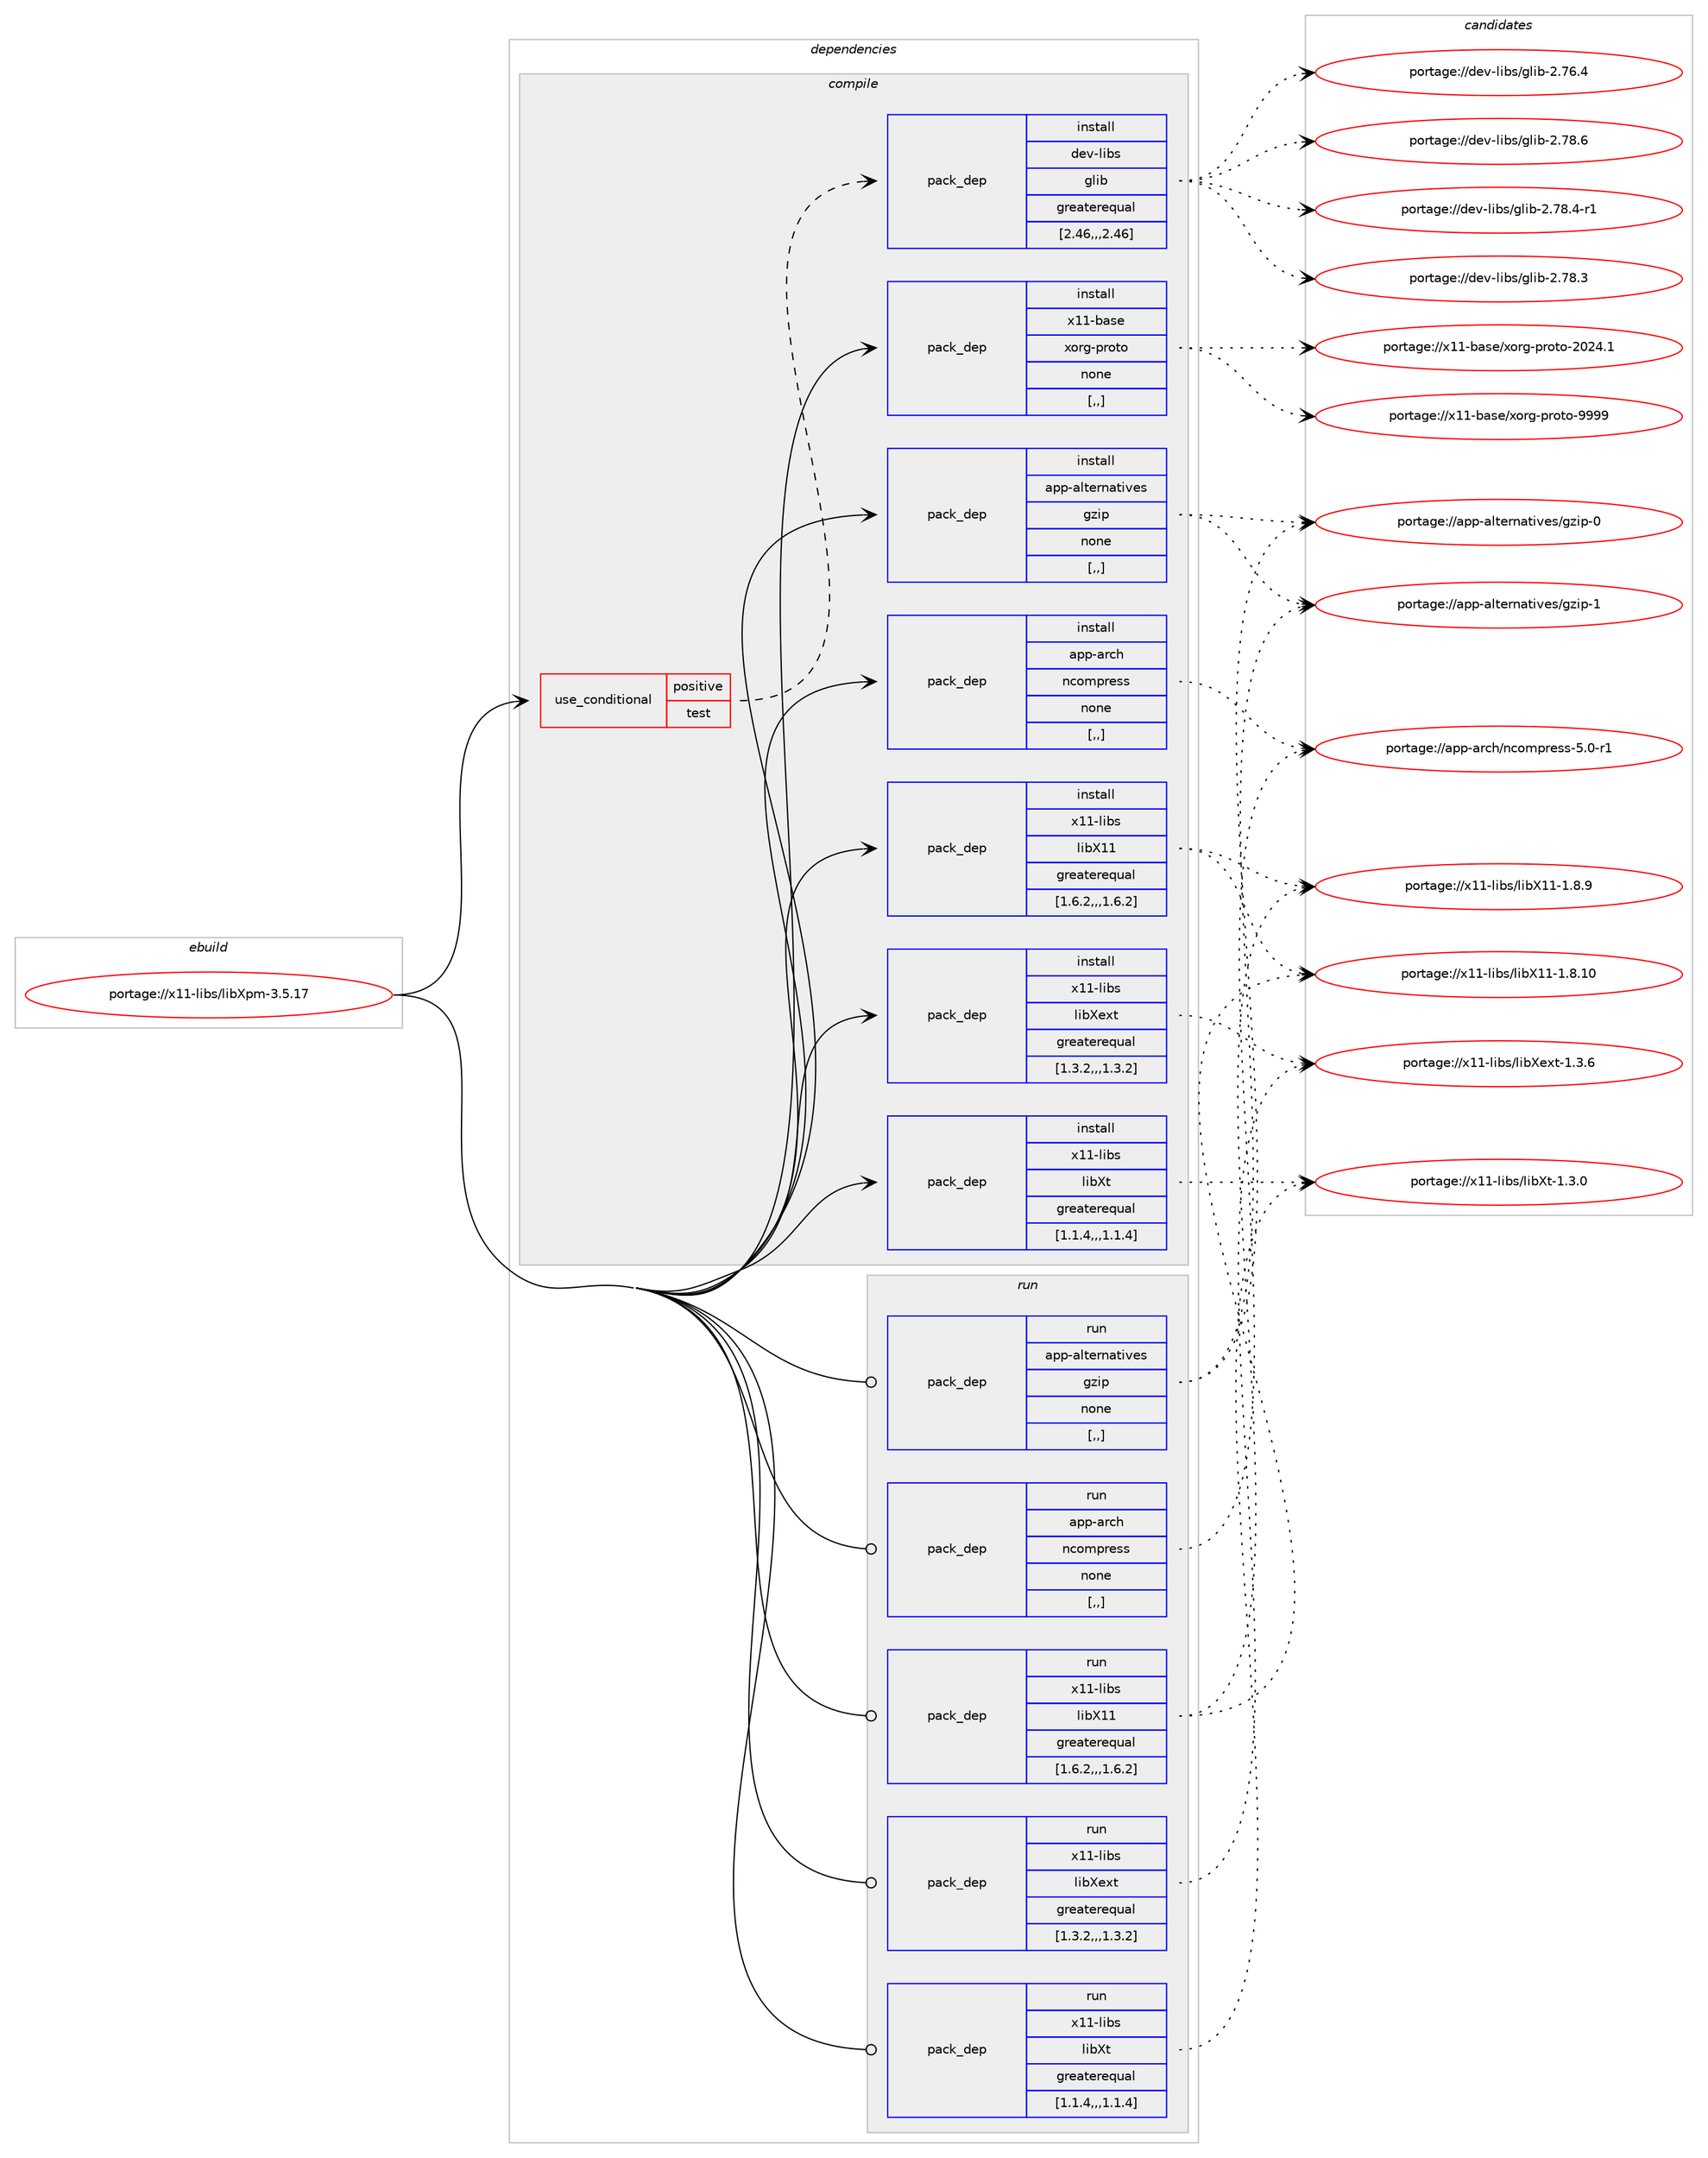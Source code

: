 digraph prolog {

# *************
# Graph options
# *************

newrank=true;
concentrate=true;
compound=true;
graph [rankdir=LR,fontname=Helvetica,fontsize=10,ranksep=1.5];#, ranksep=2.5, nodesep=0.2];
edge  [arrowhead=vee];
node  [fontname=Helvetica,fontsize=10];

# **********
# The ebuild
# **********

subgraph cluster_leftcol {
color=gray;
label=<<i>ebuild</i>>;
id [label="portage://x11-libs/libXpm-3.5.17", color=red, width=4, href="../x11-libs/libXpm-3.5.17.svg"];
}

# ****************
# The dependencies
# ****************

subgraph cluster_midcol {
color=gray;
label=<<i>dependencies</i>>;
subgraph cluster_compile {
fillcolor="#eeeeee";
style=filled;
label=<<i>compile</i>>;
subgraph cond121760 {
dependency458124 [label=<<TABLE BORDER="0" CELLBORDER="1" CELLSPACING="0" CELLPADDING="4"><TR><TD ROWSPAN="3" CELLPADDING="10">use_conditional</TD></TR><TR><TD>positive</TD></TR><TR><TD>test</TD></TR></TABLE>>, shape=none, color=red];
subgraph pack332981 {
dependency458125 [label=<<TABLE BORDER="0" CELLBORDER="1" CELLSPACING="0" CELLPADDING="4" WIDTH="220"><TR><TD ROWSPAN="6" CELLPADDING="30">pack_dep</TD></TR><TR><TD WIDTH="110">install</TD></TR><TR><TD>dev-libs</TD></TR><TR><TD>glib</TD></TR><TR><TD>greaterequal</TD></TR><TR><TD>[2.46,,,2.46]</TD></TR></TABLE>>, shape=none, color=blue];
}
dependency458124:e -> dependency458125:w [weight=20,style="dashed",arrowhead="vee"];
}
id:e -> dependency458124:w [weight=20,style="solid",arrowhead="vee"];
subgraph pack332982 {
dependency458126 [label=<<TABLE BORDER="0" CELLBORDER="1" CELLSPACING="0" CELLPADDING="4" WIDTH="220"><TR><TD ROWSPAN="6" CELLPADDING="30">pack_dep</TD></TR><TR><TD WIDTH="110">install</TD></TR><TR><TD>app-alternatives</TD></TR><TR><TD>gzip</TD></TR><TR><TD>none</TD></TR><TR><TD>[,,]</TD></TR></TABLE>>, shape=none, color=blue];
}
id:e -> dependency458126:w [weight=20,style="solid",arrowhead="vee"];
subgraph pack332983 {
dependency458127 [label=<<TABLE BORDER="0" CELLBORDER="1" CELLSPACING="0" CELLPADDING="4" WIDTH="220"><TR><TD ROWSPAN="6" CELLPADDING="30">pack_dep</TD></TR><TR><TD WIDTH="110">install</TD></TR><TR><TD>app-arch</TD></TR><TR><TD>ncompress</TD></TR><TR><TD>none</TD></TR><TR><TD>[,,]</TD></TR></TABLE>>, shape=none, color=blue];
}
id:e -> dependency458127:w [weight=20,style="solid",arrowhead="vee"];
subgraph pack332984 {
dependency458128 [label=<<TABLE BORDER="0" CELLBORDER="1" CELLSPACING="0" CELLPADDING="4" WIDTH="220"><TR><TD ROWSPAN="6" CELLPADDING="30">pack_dep</TD></TR><TR><TD WIDTH="110">install</TD></TR><TR><TD>x11-base</TD></TR><TR><TD>xorg-proto</TD></TR><TR><TD>none</TD></TR><TR><TD>[,,]</TD></TR></TABLE>>, shape=none, color=blue];
}
id:e -> dependency458128:w [weight=20,style="solid",arrowhead="vee"];
subgraph pack332985 {
dependency458129 [label=<<TABLE BORDER="0" CELLBORDER="1" CELLSPACING="0" CELLPADDING="4" WIDTH="220"><TR><TD ROWSPAN="6" CELLPADDING="30">pack_dep</TD></TR><TR><TD WIDTH="110">install</TD></TR><TR><TD>x11-libs</TD></TR><TR><TD>libX11</TD></TR><TR><TD>greaterequal</TD></TR><TR><TD>[1.6.2,,,1.6.2]</TD></TR></TABLE>>, shape=none, color=blue];
}
id:e -> dependency458129:w [weight=20,style="solid",arrowhead="vee"];
subgraph pack332986 {
dependency458130 [label=<<TABLE BORDER="0" CELLBORDER="1" CELLSPACING="0" CELLPADDING="4" WIDTH="220"><TR><TD ROWSPAN="6" CELLPADDING="30">pack_dep</TD></TR><TR><TD WIDTH="110">install</TD></TR><TR><TD>x11-libs</TD></TR><TR><TD>libXext</TD></TR><TR><TD>greaterequal</TD></TR><TR><TD>[1.3.2,,,1.3.2]</TD></TR></TABLE>>, shape=none, color=blue];
}
id:e -> dependency458130:w [weight=20,style="solid",arrowhead="vee"];
subgraph pack332987 {
dependency458131 [label=<<TABLE BORDER="0" CELLBORDER="1" CELLSPACING="0" CELLPADDING="4" WIDTH="220"><TR><TD ROWSPAN="6" CELLPADDING="30">pack_dep</TD></TR><TR><TD WIDTH="110">install</TD></TR><TR><TD>x11-libs</TD></TR><TR><TD>libXt</TD></TR><TR><TD>greaterequal</TD></TR><TR><TD>[1.1.4,,,1.1.4]</TD></TR></TABLE>>, shape=none, color=blue];
}
id:e -> dependency458131:w [weight=20,style="solid",arrowhead="vee"];
}
subgraph cluster_compileandrun {
fillcolor="#eeeeee";
style=filled;
label=<<i>compile and run</i>>;
}
subgraph cluster_run {
fillcolor="#eeeeee";
style=filled;
label=<<i>run</i>>;
subgraph pack332988 {
dependency458132 [label=<<TABLE BORDER="0" CELLBORDER="1" CELLSPACING="0" CELLPADDING="4" WIDTH="220"><TR><TD ROWSPAN="6" CELLPADDING="30">pack_dep</TD></TR><TR><TD WIDTH="110">run</TD></TR><TR><TD>app-alternatives</TD></TR><TR><TD>gzip</TD></TR><TR><TD>none</TD></TR><TR><TD>[,,]</TD></TR></TABLE>>, shape=none, color=blue];
}
id:e -> dependency458132:w [weight=20,style="solid",arrowhead="odot"];
subgraph pack332989 {
dependency458133 [label=<<TABLE BORDER="0" CELLBORDER="1" CELLSPACING="0" CELLPADDING="4" WIDTH="220"><TR><TD ROWSPAN="6" CELLPADDING="30">pack_dep</TD></TR><TR><TD WIDTH="110">run</TD></TR><TR><TD>app-arch</TD></TR><TR><TD>ncompress</TD></TR><TR><TD>none</TD></TR><TR><TD>[,,]</TD></TR></TABLE>>, shape=none, color=blue];
}
id:e -> dependency458133:w [weight=20,style="solid",arrowhead="odot"];
subgraph pack332990 {
dependency458134 [label=<<TABLE BORDER="0" CELLBORDER="1" CELLSPACING="0" CELLPADDING="4" WIDTH="220"><TR><TD ROWSPAN="6" CELLPADDING="30">pack_dep</TD></TR><TR><TD WIDTH="110">run</TD></TR><TR><TD>x11-libs</TD></TR><TR><TD>libX11</TD></TR><TR><TD>greaterequal</TD></TR><TR><TD>[1.6.2,,,1.6.2]</TD></TR></TABLE>>, shape=none, color=blue];
}
id:e -> dependency458134:w [weight=20,style="solid",arrowhead="odot"];
subgraph pack332991 {
dependency458135 [label=<<TABLE BORDER="0" CELLBORDER="1" CELLSPACING="0" CELLPADDING="4" WIDTH="220"><TR><TD ROWSPAN="6" CELLPADDING="30">pack_dep</TD></TR><TR><TD WIDTH="110">run</TD></TR><TR><TD>x11-libs</TD></TR><TR><TD>libXext</TD></TR><TR><TD>greaterequal</TD></TR><TR><TD>[1.3.2,,,1.3.2]</TD></TR></TABLE>>, shape=none, color=blue];
}
id:e -> dependency458135:w [weight=20,style="solid",arrowhead="odot"];
subgraph pack332992 {
dependency458136 [label=<<TABLE BORDER="0" CELLBORDER="1" CELLSPACING="0" CELLPADDING="4" WIDTH="220"><TR><TD ROWSPAN="6" CELLPADDING="30">pack_dep</TD></TR><TR><TD WIDTH="110">run</TD></TR><TR><TD>x11-libs</TD></TR><TR><TD>libXt</TD></TR><TR><TD>greaterequal</TD></TR><TR><TD>[1.1.4,,,1.1.4]</TD></TR></TABLE>>, shape=none, color=blue];
}
id:e -> dependency458136:w [weight=20,style="solid",arrowhead="odot"];
}
}

# **************
# The candidates
# **************

subgraph cluster_choices {
rank=same;
color=gray;
label=<<i>candidates</i>>;

subgraph choice332981 {
color=black;
nodesep=1;
choice1001011184510810598115471031081059845504655564654 [label="portage://dev-libs/glib-2.78.6", color=red, width=4,href="../dev-libs/glib-2.78.6.svg"];
choice10010111845108105981154710310810598455046555646524511449 [label="portage://dev-libs/glib-2.78.4-r1", color=red, width=4,href="../dev-libs/glib-2.78.4-r1.svg"];
choice1001011184510810598115471031081059845504655564651 [label="portage://dev-libs/glib-2.78.3", color=red, width=4,href="../dev-libs/glib-2.78.3.svg"];
choice1001011184510810598115471031081059845504655544652 [label="portage://dev-libs/glib-2.76.4", color=red, width=4,href="../dev-libs/glib-2.76.4.svg"];
dependency458125:e -> choice1001011184510810598115471031081059845504655564654:w [style=dotted,weight="100"];
dependency458125:e -> choice10010111845108105981154710310810598455046555646524511449:w [style=dotted,weight="100"];
dependency458125:e -> choice1001011184510810598115471031081059845504655564651:w [style=dotted,weight="100"];
dependency458125:e -> choice1001011184510810598115471031081059845504655544652:w [style=dotted,weight="100"];
}
subgraph choice332982 {
color=black;
nodesep=1;
choice97112112459710811610111411097116105118101115471031221051124549 [label="portage://app-alternatives/gzip-1", color=red, width=4,href="../app-alternatives/gzip-1.svg"];
choice97112112459710811610111411097116105118101115471031221051124548 [label="portage://app-alternatives/gzip-0", color=red, width=4,href="../app-alternatives/gzip-0.svg"];
dependency458126:e -> choice97112112459710811610111411097116105118101115471031221051124549:w [style=dotted,weight="100"];
dependency458126:e -> choice97112112459710811610111411097116105118101115471031221051124548:w [style=dotted,weight="100"];
}
subgraph choice332983 {
color=black;
nodesep=1;
choice971121124597114991044711099111109112114101115115455346484511449 [label="portage://app-arch/ncompress-5.0-r1", color=red, width=4,href="../app-arch/ncompress-5.0-r1.svg"];
dependency458127:e -> choice971121124597114991044711099111109112114101115115455346484511449:w [style=dotted,weight="100"];
}
subgraph choice332984 {
color=black;
nodesep=1;
choice120494945989711510147120111114103451121141111161114557575757 [label="portage://x11-base/xorg-proto-9999", color=red, width=4,href="../x11-base/xorg-proto-9999.svg"];
choice1204949459897115101471201111141034511211411111611145504850524649 [label="portage://x11-base/xorg-proto-2024.1", color=red, width=4,href="../x11-base/xorg-proto-2024.1.svg"];
dependency458128:e -> choice120494945989711510147120111114103451121141111161114557575757:w [style=dotted,weight="100"];
dependency458128:e -> choice1204949459897115101471201111141034511211411111611145504850524649:w [style=dotted,weight="100"];
}
subgraph choice332985 {
color=black;
nodesep=1;
choice12049494510810598115471081059888494945494656464948 [label="portage://x11-libs/libX11-1.8.10", color=red, width=4,href="../x11-libs/libX11-1.8.10.svg"];
choice120494945108105981154710810598884949454946564657 [label="portage://x11-libs/libX11-1.8.9", color=red, width=4,href="../x11-libs/libX11-1.8.9.svg"];
dependency458129:e -> choice12049494510810598115471081059888494945494656464948:w [style=dotted,weight="100"];
dependency458129:e -> choice120494945108105981154710810598884949454946564657:w [style=dotted,weight="100"];
}
subgraph choice332986 {
color=black;
nodesep=1;
choice12049494510810598115471081059888101120116454946514654 [label="portage://x11-libs/libXext-1.3.6", color=red, width=4,href="../x11-libs/libXext-1.3.6.svg"];
dependency458130:e -> choice12049494510810598115471081059888101120116454946514654:w [style=dotted,weight="100"];
}
subgraph choice332987 {
color=black;
nodesep=1;
choice12049494510810598115471081059888116454946514648 [label="portage://x11-libs/libXt-1.3.0", color=red, width=4,href="../x11-libs/libXt-1.3.0.svg"];
dependency458131:e -> choice12049494510810598115471081059888116454946514648:w [style=dotted,weight="100"];
}
subgraph choice332988 {
color=black;
nodesep=1;
choice97112112459710811610111411097116105118101115471031221051124549 [label="portage://app-alternatives/gzip-1", color=red, width=4,href="../app-alternatives/gzip-1.svg"];
choice97112112459710811610111411097116105118101115471031221051124548 [label="portage://app-alternatives/gzip-0", color=red, width=4,href="../app-alternatives/gzip-0.svg"];
dependency458132:e -> choice97112112459710811610111411097116105118101115471031221051124549:w [style=dotted,weight="100"];
dependency458132:e -> choice97112112459710811610111411097116105118101115471031221051124548:w [style=dotted,weight="100"];
}
subgraph choice332989 {
color=black;
nodesep=1;
choice971121124597114991044711099111109112114101115115455346484511449 [label="portage://app-arch/ncompress-5.0-r1", color=red, width=4,href="../app-arch/ncompress-5.0-r1.svg"];
dependency458133:e -> choice971121124597114991044711099111109112114101115115455346484511449:w [style=dotted,weight="100"];
}
subgraph choice332990 {
color=black;
nodesep=1;
choice12049494510810598115471081059888494945494656464948 [label="portage://x11-libs/libX11-1.8.10", color=red, width=4,href="../x11-libs/libX11-1.8.10.svg"];
choice120494945108105981154710810598884949454946564657 [label="portage://x11-libs/libX11-1.8.9", color=red, width=4,href="../x11-libs/libX11-1.8.9.svg"];
dependency458134:e -> choice12049494510810598115471081059888494945494656464948:w [style=dotted,weight="100"];
dependency458134:e -> choice120494945108105981154710810598884949454946564657:w [style=dotted,weight="100"];
}
subgraph choice332991 {
color=black;
nodesep=1;
choice12049494510810598115471081059888101120116454946514654 [label="portage://x11-libs/libXext-1.3.6", color=red, width=4,href="../x11-libs/libXext-1.3.6.svg"];
dependency458135:e -> choice12049494510810598115471081059888101120116454946514654:w [style=dotted,weight="100"];
}
subgraph choice332992 {
color=black;
nodesep=1;
choice12049494510810598115471081059888116454946514648 [label="portage://x11-libs/libXt-1.3.0", color=red, width=4,href="../x11-libs/libXt-1.3.0.svg"];
dependency458136:e -> choice12049494510810598115471081059888116454946514648:w [style=dotted,weight="100"];
}
}

}
